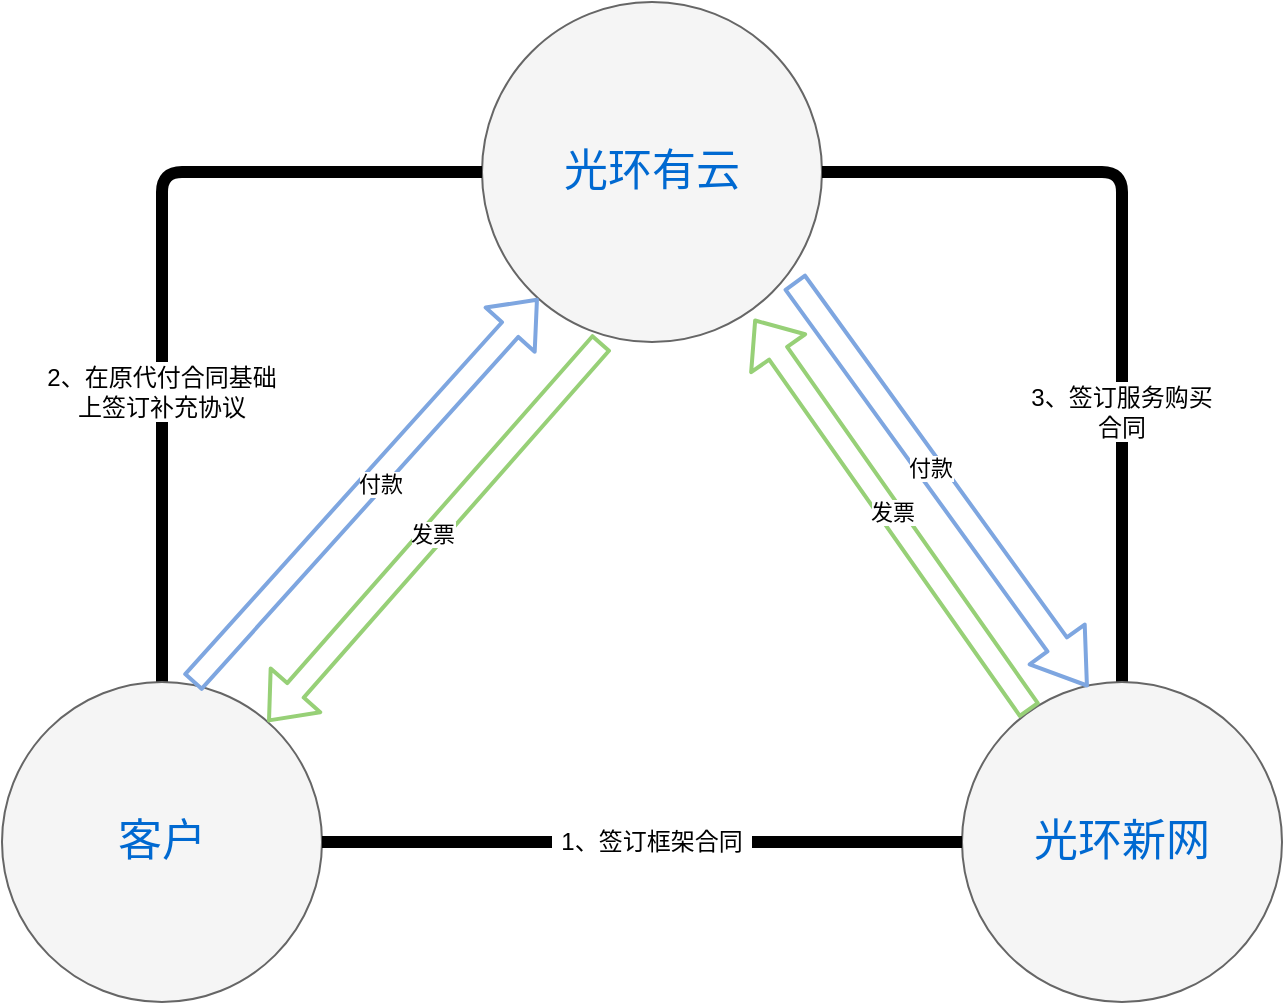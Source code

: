 <mxfile version="20.3.6" type="github">
  <diagram name="Page-1" id="dd472eb7-4b8b-5cd9-a60b-b15522922e76">
    <mxGraphModel dx="940" dy="606" grid="1" gridSize="10" guides="1" tooltips="1" connect="1" arrows="1" fold="1" page="1" pageScale="1" pageWidth="1100" pageHeight="850" background="none" math="0" shadow="0">
      <root>
        <mxCell id="0" />
        <mxCell id="1" parent="0" />
        <mxCell id="d1Up39xyb4T7po57NJti-9" value="" style="edgeStyle=orthogonalEdgeStyle;rounded=1;orthogonalLoop=1;jettySize=auto;html=1;strokeWidth=6;endArrow=none;endFill=0;entryX=0.5;entryY=0;entryDx=0;entryDy=0;startArrow=none;" edge="1" parent="1" source="d1Up39xyb4T7po57NJti-10" target="45236fa5f4b8e91a-8">
          <mxGeometry relative="1" as="geometry">
            <mxPoint x="320" y="140" as="targetPoint" />
          </mxGeometry>
        </mxCell>
        <mxCell id="d1Up39xyb4T7po57NJti-12" value="" style="edgeStyle=orthogonalEdgeStyle;rounded=1;orthogonalLoop=1;jettySize=auto;html=1;strokeWidth=6;endArrow=none;endFill=0;entryX=0.5;entryY=0;entryDx=0;entryDy=0;startArrow=none;" edge="1" parent="1" source="d1Up39xyb4T7po57NJti-13" target="45236fa5f4b8e91a-7">
          <mxGeometry relative="1" as="geometry">
            <mxPoint x="800" y="145" as="targetPoint" />
          </mxGeometry>
        </mxCell>
        <mxCell id="45236fa5f4b8e91a-1" value="光环有云" style="ellipse;whiteSpace=wrap;html=1;rounded=0;shadow=0;dashed=0;comic=0;fontFamily=Verdana;fontSize=22;fontColor=#0069D1;fillColor=#f5f5f5;strokeColor=#666666;" parent="1" vertex="1">
          <mxGeometry x="480" y="60" width="170" height="170" as="geometry" />
        </mxCell>
        <mxCell id="45236fa5f4b8e91a-7" value="光环新网" style="ellipse;whiteSpace=wrap;html=1;rounded=0;shadow=0;dashed=0;comic=0;fontFamily=Verdana;fontSize=22;fontColor=#0069D1;fillColor=#f5f5f5;strokeColor=#666666;" parent="1" vertex="1">
          <mxGeometry x="720" y="400" width="160" height="160" as="geometry" />
        </mxCell>
        <mxCell id="d1Up39xyb4T7po57NJti-2" value="" style="edgeStyle=orthogonalEdgeStyle;rounded=1;orthogonalLoop=1;jettySize=auto;html=1;entryX=0;entryY=0.5;entryDx=0;entryDy=0;strokeWidth=6;endArrow=none;endFill=0;startArrow=none;" edge="1" parent="1" source="d1Up39xyb4T7po57NJti-4" target="45236fa5f4b8e91a-7">
          <mxGeometry relative="1" as="geometry">
            <mxPoint x="480" y="480" as="targetPoint" />
          </mxGeometry>
        </mxCell>
        <mxCell id="45236fa5f4b8e91a-8" value="客户" style="ellipse;whiteSpace=wrap;html=1;rounded=0;shadow=0;dashed=0;comic=0;fontFamily=Verdana;fontSize=22;fontColor=#0069D1;fillColor=#f5f5f5;strokeColor=#666666;" parent="1" vertex="1">
          <mxGeometry x="240" y="400" width="160" height="160" as="geometry" />
        </mxCell>
        <mxCell id="d1Up39xyb4T7po57NJti-14" value="" style="shape=flexArrow;endArrow=classic;html=1;rounded=1;strokeWidth=2;strokeColor=#7EA6E0;exitX=0.594;exitY=0.003;exitDx=0;exitDy=0;exitPerimeter=0;" edge="1" parent="1" source="45236fa5f4b8e91a-8" target="45236fa5f4b8e91a-1">
          <mxGeometry width="50" height="50" relative="1" as="geometry">
            <mxPoint x="360" y="410" as="sourcePoint" />
            <mxPoint x="410" y="360" as="targetPoint" />
          </mxGeometry>
        </mxCell>
        <mxCell id="d1Up39xyb4T7po57NJti-21" value="付款" style="edgeLabel;html=1;align=center;verticalAlign=middle;resizable=0;points=[];" vertex="1" connectable="0" parent="d1Up39xyb4T7po57NJti-14">
          <mxGeometry x="0.397" y="-3" relative="1" as="geometry">
            <mxPoint x="-29" y="32" as="offset" />
          </mxGeometry>
        </mxCell>
        <mxCell id="d1Up39xyb4T7po57NJti-15" value="" style="shape=flexArrow;endArrow=classic;html=1;rounded=1;strokeWidth=2;width=11;endSize=7.78;strokeColor=#7EA6E0;entryX=0.394;entryY=0.016;entryDx=0;entryDy=0;entryPerimeter=0;exitX=0.918;exitY=0.821;exitDx=0;exitDy=0;exitPerimeter=0;" edge="1" parent="1" source="45236fa5f4b8e91a-1" target="45236fa5f4b8e91a-7">
          <mxGeometry width="50" height="50" relative="1" as="geometry">
            <mxPoint x="710" y="340" as="sourcePoint" />
            <mxPoint x="760" y="410" as="targetPoint" />
          </mxGeometry>
        </mxCell>
        <mxCell id="d1Up39xyb4T7po57NJti-22" value="付款" style="edgeLabel;html=1;align=center;verticalAlign=middle;resizable=0;points=[];" vertex="1" connectable="0" parent="d1Up39xyb4T7po57NJti-15">
          <mxGeometry x="-0.087" y="-1" relative="1" as="geometry">
            <mxPoint x="1" as="offset" />
          </mxGeometry>
        </mxCell>
        <mxCell id="d1Up39xyb4T7po57NJti-23" value="" style="shape=flexArrow;endArrow=classic;html=1;rounded=1;strokeColor=#97D077;strokeWidth=2;exitX=0.353;exitY=1;exitDx=0;exitDy=0;exitPerimeter=0;" edge="1" parent="1" source="45236fa5f4b8e91a-1" target="45236fa5f4b8e91a-8">
          <mxGeometry width="50" height="50" relative="1" as="geometry">
            <mxPoint x="530" y="250" as="sourcePoint" />
            <mxPoint x="510" y="300" as="targetPoint" />
          </mxGeometry>
        </mxCell>
        <mxCell id="d1Up39xyb4T7po57NJti-24" value="发票" style="edgeLabel;html=1;align=center;verticalAlign=middle;resizable=0;points=[];" vertex="1" connectable="0" parent="d1Up39xyb4T7po57NJti-23">
          <mxGeometry x="0.011" y="-1" relative="1" as="geometry">
            <mxPoint as="offset" />
          </mxGeometry>
        </mxCell>
        <mxCell id="d1Up39xyb4T7po57NJti-26" value="" style="shape=flexArrow;endArrow=classic;html=1;rounded=1;strokeColor=#97D077;strokeWidth=2;entryX=0.8;entryY=0.932;entryDx=0;entryDy=0;entryPerimeter=0;" edge="1" parent="1" source="45236fa5f4b8e91a-7" target="45236fa5f4b8e91a-1">
          <mxGeometry width="50" height="50" relative="1" as="geometry">
            <mxPoint x="520" y="410" as="sourcePoint" />
            <mxPoint x="670" y="390" as="targetPoint" />
          </mxGeometry>
        </mxCell>
        <mxCell id="d1Up39xyb4T7po57NJti-27" value="发票" style="edgeLabel;html=1;align=center;verticalAlign=middle;resizable=0;points=[];" vertex="1" connectable="0" parent="d1Up39xyb4T7po57NJti-26">
          <mxGeometry x="0.011" y="-1" relative="1" as="geometry">
            <mxPoint as="offset" />
          </mxGeometry>
        </mxCell>
        <mxCell id="d1Up39xyb4T7po57NJti-10" value="2、在原代付合同基础上签订补充协议" style="text;html=1;strokeColor=none;fillColor=none;align=center;verticalAlign=middle;whiteSpace=wrap;rounded=0;" vertex="1" parent="1">
          <mxGeometry x="260" y="240" width="120" height="30" as="geometry" />
        </mxCell>
        <mxCell id="d1Up39xyb4T7po57NJti-28" value="" style="edgeStyle=orthogonalEdgeStyle;rounded=1;orthogonalLoop=1;jettySize=auto;html=1;strokeWidth=6;endArrow=none;endFill=0;entryX=0.5;entryY=0;entryDx=0;entryDy=0;" edge="1" parent="1" source="45236fa5f4b8e91a-1" target="d1Up39xyb4T7po57NJti-10">
          <mxGeometry relative="1" as="geometry">
            <mxPoint x="480" y="145" as="sourcePoint" />
            <mxPoint x="320" y="400" as="targetPoint" />
          </mxGeometry>
        </mxCell>
        <mxCell id="d1Up39xyb4T7po57NJti-4" value="1、签订框架合同" style="text;html=1;strokeColor=none;fillColor=none;align=center;verticalAlign=middle;whiteSpace=wrap;rounded=0;" vertex="1" parent="1">
          <mxGeometry x="515" y="465" width="100" height="30" as="geometry" />
        </mxCell>
        <mxCell id="d1Up39xyb4T7po57NJti-29" value="" style="edgeStyle=orthogonalEdgeStyle;rounded=1;orthogonalLoop=1;jettySize=auto;html=1;entryX=0;entryY=0.5;entryDx=0;entryDy=0;strokeWidth=6;endArrow=none;endFill=0;" edge="1" parent="1" source="45236fa5f4b8e91a-8" target="d1Up39xyb4T7po57NJti-4">
          <mxGeometry relative="1" as="geometry">
            <mxPoint x="400" y="480" as="sourcePoint" />
            <mxPoint x="720" y="480" as="targetPoint" />
          </mxGeometry>
        </mxCell>
        <mxCell id="d1Up39xyb4T7po57NJti-13" value="3、签订服务购买合同" style="text;html=1;strokeColor=none;fillColor=none;align=center;verticalAlign=middle;whiteSpace=wrap;rounded=0;" vertex="1" parent="1">
          <mxGeometry x="750" y="250" width="100" height="30" as="geometry" />
        </mxCell>
        <mxCell id="d1Up39xyb4T7po57NJti-30" value="" style="edgeStyle=orthogonalEdgeStyle;rounded=1;orthogonalLoop=1;jettySize=auto;html=1;strokeWidth=6;endArrow=none;endFill=0;entryX=0.5;entryY=0;entryDx=0;entryDy=0;" edge="1" parent="1" source="45236fa5f4b8e91a-1" target="d1Up39xyb4T7po57NJti-13">
          <mxGeometry relative="1" as="geometry">
            <mxPoint x="650" y="145" as="sourcePoint" />
            <mxPoint x="800" y="400" as="targetPoint" />
          </mxGeometry>
        </mxCell>
      </root>
    </mxGraphModel>
  </diagram>
</mxfile>

